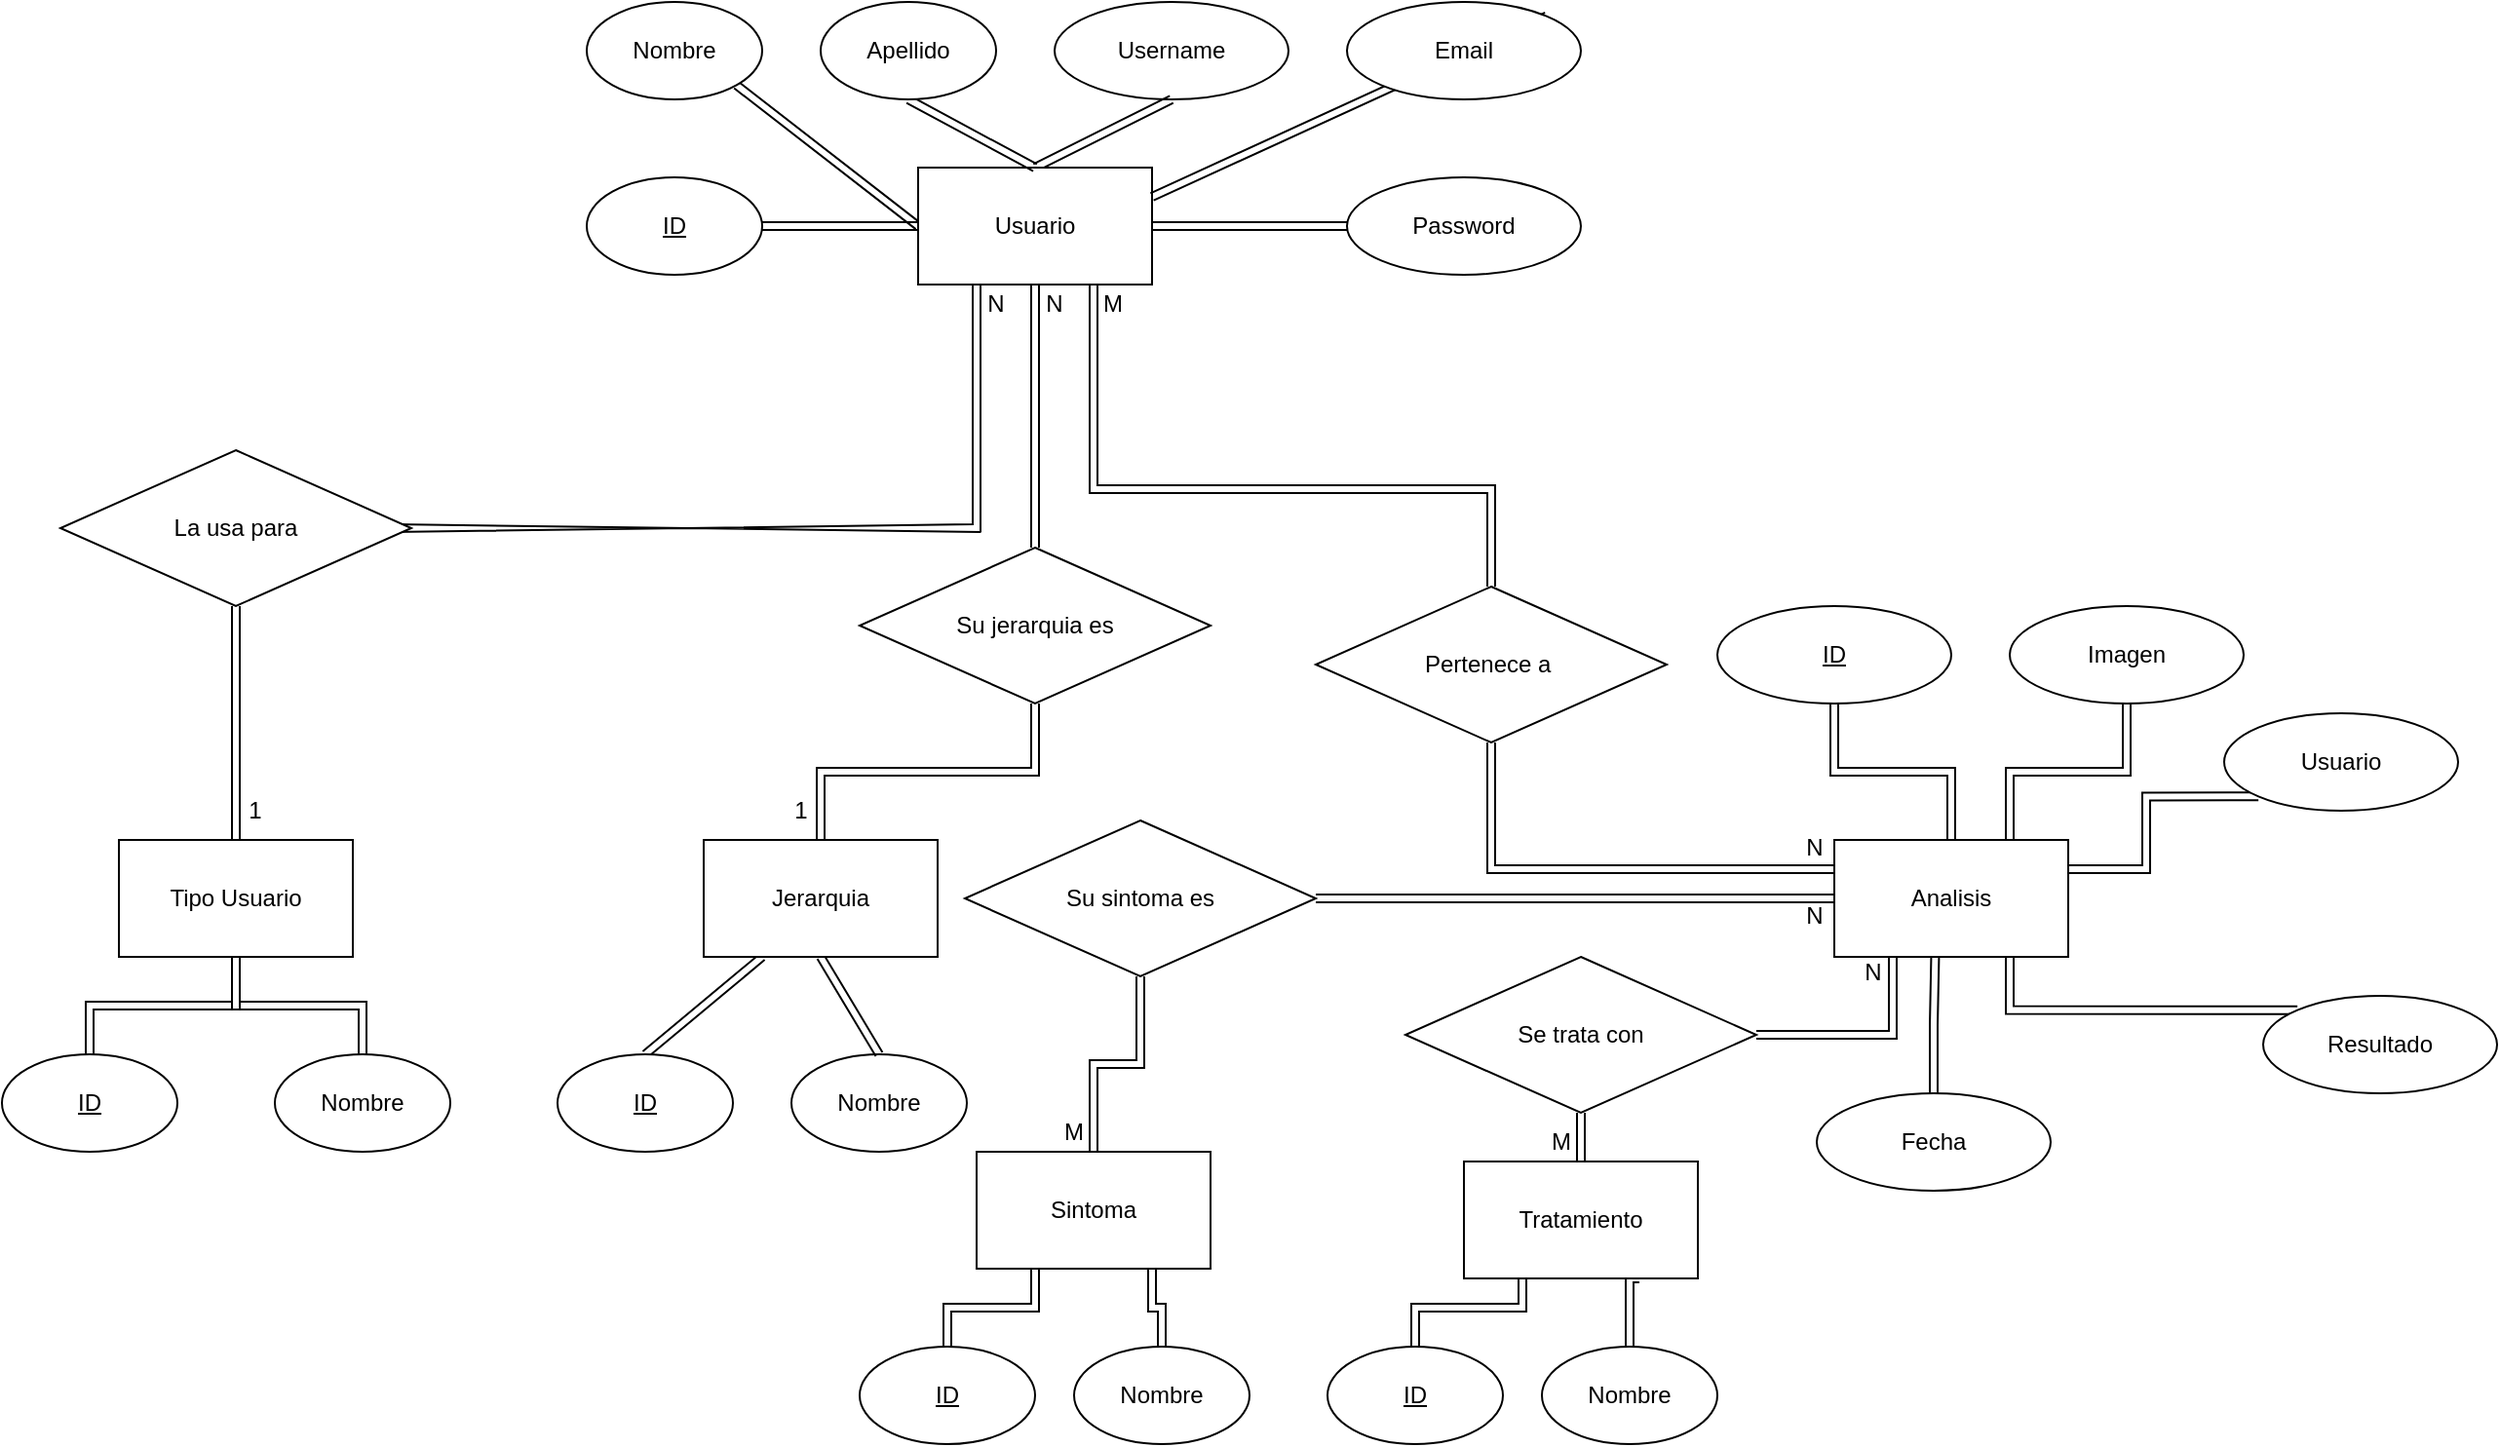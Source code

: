 <mxfile version="24.7.6">
  <diagram id="C5RBs43oDa-KdzZeNtuy" name="Page-1">
    <mxGraphModel dx="2514" dy="918" grid="1" gridSize="10" guides="1" tooltips="1" connect="1" arrows="1" fold="1" page="1" pageScale="1" pageWidth="827" pageHeight="1169" math="0" shadow="0">
      <root>
        <mxCell id="WIyWlLk6GJQsqaUBKTNV-0" />
        <mxCell id="WIyWlLk6GJQsqaUBKTNV-1" parent="WIyWlLk6GJQsqaUBKTNV-0" />
        <mxCell id="DGUVQP3vxUFLmqlnk7Kc-13" style="edgeStyle=none;rounded=0;orthogonalLoop=1;jettySize=auto;html=1;exitX=1;exitY=1;exitDx=0;exitDy=0;entryX=0;entryY=0.5;entryDx=0;entryDy=0;shape=link;strokeColor=default;" parent="WIyWlLk6GJQsqaUBKTNV-1" source="Z3A2DweLcwm7mIKLp8iE-2" target="DGUVQP3vxUFLmqlnk7Kc-0" edge="1">
          <mxGeometry relative="1" as="geometry" />
        </mxCell>
        <mxCell id="Z3A2DweLcwm7mIKLp8iE-2" value="Nombre" style="ellipse;whiteSpace=wrap;html=1;" parent="WIyWlLk6GJQsqaUBKTNV-1" vertex="1">
          <mxGeometry x="40" y="100" width="90" height="50" as="geometry" />
        </mxCell>
        <mxCell id="Z3A2DweLcwm7mIKLp8iE-3" value="Nombre" style="ellipse;whiteSpace=wrap;html=1;" parent="WIyWlLk6GJQsqaUBKTNV-1" vertex="1">
          <mxGeometry x="145" y="640" width="90" height="50" as="geometry" />
        </mxCell>
        <mxCell id="Z3A2DweLcwm7mIKLp8iE-4" value="Username" style="ellipse;whiteSpace=wrap;html=1;" parent="WIyWlLk6GJQsqaUBKTNV-1" vertex="1">
          <mxGeometry x="280" y="100" width="120" height="50" as="geometry" />
        </mxCell>
        <mxCell id="DGUVQP3vxUFLmqlnk7Kc-7" style="rounded=0;orthogonalLoop=1;jettySize=auto;html=1;exitX=0.5;exitY=0;exitDx=0;exitDy=0;entryX=0.5;entryY=1;entryDx=0;entryDy=0;shape=link;" parent="WIyWlLk6GJQsqaUBKTNV-1" source="DGUVQP3vxUFLmqlnk7Kc-0" target="Z3A2DweLcwm7mIKLp8iE-4" edge="1">
          <mxGeometry relative="1" as="geometry" />
        </mxCell>
        <mxCell id="DGUVQP3vxUFLmqlnk7Kc-10" style="edgeStyle=none;rounded=0;orthogonalLoop=1;jettySize=auto;html=1;exitX=1;exitY=0.5;exitDx=0;exitDy=0;entryX=0;entryY=0.5;entryDx=0;entryDy=0;shape=link;" parent="WIyWlLk6GJQsqaUBKTNV-1" source="DGUVQP3vxUFLmqlnk7Kc-0" target="DGUVQP3vxUFLmqlnk7Kc-5" edge="1">
          <mxGeometry relative="1" as="geometry" />
        </mxCell>
        <mxCell id="DGUVQP3vxUFLmqlnk7Kc-23" style="edgeStyle=orthogonalEdgeStyle;rounded=0;orthogonalLoop=1;jettySize=auto;html=1;exitX=0.5;exitY=1;exitDx=0;exitDy=0;entryX=0.5;entryY=0;entryDx=0;entryDy=0;shape=link;" parent="WIyWlLk6GJQsqaUBKTNV-1" source="DGUVQP3vxUFLmqlnk7Kc-0" target="DGUVQP3vxUFLmqlnk7Kc-22" edge="1">
          <mxGeometry relative="1" as="geometry" />
        </mxCell>
        <mxCell id="AHa5IH6jf7pjy7pJhFZH-3" style="edgeStyle=orthogonalEdgeStyle;rounded=0;orthogonalLoop=1;jettySize=auto;html=1;exitX=0.25;exitY=1;exitDx=0;exitDy=0;shape=link;" parent="WIyWlLk6GJQsqaUBKTNV-1" source="DGUVQP3vxUFLmqlnk7Kc-0" edge="1">
          <mxGeometry relative="1" as="geometry">
            <mxPoint x="-60" y="370" as="targetPoint" />
            <Array as="points">
              <mxPoint x="240" y="370" />
              <mxPoint x="-130" y="370" />
            </Array>
          </mxGeometry>
        </mxCell>
        <mxCell id="AHa5IH6jf7pjy7pJhFZH-27" style="edgeStyle=orthogonalEdgeStyle;rounded=0;orthogonalLoop=1;jettySize=auto;html=1;exitX=0.75;exitY=1;exitDx=0;exitDy=0;entryX=0.5;entryY=0;entryDx=0;entryDy=0;shape=link;" parent="WIyWlLk6GJQsqaUBKTNV-1" source="DGUVQP3vxUFLmqlnk7Kc-0" target="AHa5IH6jf7pjy7pJhFZH-25" edge="1">
          <mxGeometry relative="1" as="geometry">
            <Array as="points">
              <mxPoint x="300" y="350" />
              <mxPoint x="504" y="350" />
            </Array>
          </mxGeometry>
        </mxCell>
        <mxCell id="DGUVQP3vxUFLmqlnk7Kc-0" value="Usuario" style="rounded=0;whiteSpace=wrap;html=1;" parent="WIyWlLk6GJQsqaUBKTNV-1" vertex="1">
          <mxGeometry x="210" y="185" width="120" height="60" as="geometry" />
        </mxCell>
        <mxCell id="DGUVQP3vxUFLmqlnk7Kc-15" style="edgeStyle=none;rounded=0;orthogonalLoop=1;jettySize=auto;html=1;exitX=1;exitY=0.5;exitDx=0;exitDy=0;entryX=0;entryY=0.5;entryDx=0;entryDy=0;shape=link;" parent="WIyWlLk6GJQsqaUBKTNV-1" source="DGUVQP3vxUFLmqlnk7Kc-1" target="DGUVQP3vxUFLmqlnk7Kc-0" edge="1">
          <mxGeometry relative="1" as="geometry" />
        </mxCell>
        <mxCell id="DGUVQP3vxUFLmqlnk7Kc-1" value="&lt;u&gt;ID&lt;/u&gt;" style="ellipse;whiteSpace=wrap;html=1;" parent="WIyWlLk6GJQsqaUBKTNV-1" vertex="1">
          <mxGeometry x="40" y="190" width="90" height="50" as="geometry" />
        </mxCell>
        <mxCell id="DGUVQP3vxUFLmqlnk7Kc-16" style="edgeStyle=none;rounded=0;orthogonalLoop=1;jettySize=auto;html=1;exitX=1;exitY=0;exitDx=0;exitDy=0;entryX=1;entryY=0.25;entryDx=0;entryDy=0;shape=link;" parent="WIyWlLk6GJQsqaUBKTNV-1" source="DGUVQP3vxUFLmqlnk7Kc-4" target="DGUVQP3vxUFLmqlnk7Kc-0" edge="1">
          <mxGeometry relative="1" as="geometry" />
        </mxCell>
        <mxCell id="DGUVQP3vxUFLmqlnk7Kc-4" value="Email" style="ellipse;whiteSpace=wrap;html=1;" parent="WIyWlLk6GJQsqaUBKTNV-1" vertex="1">
          <mxGeometry x="430" y="100" width="120" height="50" as="geometry" />
        </mxCell>
        <mxCell id="DGUVQP3vxUFLmqlnk7Kc-5" value="Password" style="ellipse;whiteSpace=wrap;html=1;" parent="WIyWlLk6GJQsqaUBKTNV-1" vertex="1">
          <mxGeometry x="430" y="190" width="120" height="50" as="geometry" />
        </mxCell>
        <mxCell id="DGUVQP3vxUFLmqlnk7Kc-20" style="edgeStyle=none;rounded=0;orthogonalLoop=1;jettySize=auto;html=1;exitX=0.25;exitY=1;exitDx=0;exitDy=0;entryX=0.5;entryY=0;entryDx=0;entryDy=0;shape=link;" parent="WIyWlLk6GJQsqaUBKTNV-1" source="DGUVQP3vxUFLmqlnk7Kc-17" target="DGUVQP3vxUFLmqlnk7Kc-18" edge="1">
          <mxGeometry relative="1" as="geometry" />
        </mxCell>
        <mxCell id="DGUVQP3vxUFLmqlnk7Kc-21" style="edgeStyle=none;rounded=0;orthogonalLoop=1;jettySize=auto;html=1;exitX=0.5;exitY=1;exitDx=0;exitDy=0;entryX=0.5;entryY=0;entryDx=0;entryDy=0;shape=link;" parent="WIyWlLk6GJQsqaUBKTNV-1" source="DGUVQP3vxUFLmqlnk7Kc-17" target="Z3A2DweLcwm7mIKLp8iE-3" edge="1">
          <mxGeometry relative="1" as="geometry" />
        </mxCell>
        <mxCell id="DGUVQP3vxUFLmqlnk7Kc-17" value="Jerarquia" style="rounded=0;whiteSpace=wrap;html=1;" parent="WIyWlLk6GJQsqaUBKTNV-1" vertex="1">
          <mxGeometry x="100" y="530" width="120" height="60" as="geometry" />
        </mxCell>
        <mxCell id="DGUVQP3vxUFLmqlnk7Kc-18" value="&lt;u&gt;ID&lt;/u&gt;" style="ellipse;whiteSpace=wrap;html=1;" parent="WIyWlLk6GJQsqaUBKTNV-1" vertex="1">
          <mxGeometry x="25" y="640" width="90" height="50" as="geometry" />
        </mxCell>
        <mxCell id="DGUVQP3vxUFLmqlnk7Kc-33" style="edgeStyle=none;rounded=0;orthogonalLoop=1;jettySize=auto;html=1;exitX=0.5;exitY=1;exitDx=0;exitDy=0;entryX=0.5;entryY=0;entryDx=0;entryDy=0;shape=link;" parent="WIyWlLk6GJQsqaUBKTNV-1" source="DGUVQP3vxUFLmqlnk7Kc-19" target="DGUVQP3vxUFLmqlnk7Kc-0" edge="1">
          <mxGeometry relative="1" as="geometry" />
        </mxCell>
        <mxCell id="DGUVQP3vxUFLmqlnk7Kc-19" value="Apellido" style="ellipse;whiteSpace=wrap;html=1;" parent="WIyWlLk6GJQsqaUBKTNV-1" vertex="1">
          <mxGeometry x="160" y="100" width="90" height="50" as="geometry" />
        </mxCell>
        <mxCell id="DGUVQP3vxUFLmqlnk7Kc-31" style="edgeStyle=orthogonalEdgeStyle;rounded=0;orthogonalLoop=1;jettySize=auto;html=1;exitX=0.5;exitY=1;exitDx=0;exitDy=0;entryX=0.5;entryY=0;entryDx=0;entryDy=0;shape=link;" parent="WIyWlLk6GJQsqaUBKTNV-1" source="DGUVQP3vxUFLmqlnk7Kc-22" target="DGUVQP3vxUFLmqlnk7Kc-17" edge="1">
          <mxGeometry relative="1" as="geometry" />
        </mxCell>
        <mxCell id="DGUVQP3vxUFLmqlnk7Kc-22" value="Su jerarquia es" style="rhombus;whiteSpace=wrap;html=1;" parent="WIyWlLk6GJQsqaUBKTNV-1" vertex="1">
          <mxGeometry x="180" y="380" width="180" height="80" as="geometry" />
        </mxCell>
        <mxCell id="DGUVQP3vxUFLmqlnk7Kc-25" value="N" style="text;html=1;align=center;verticalAlign=middle;whiteSpace=wrap;rounded=0;" parent="WIyWlLk6GJQsqaUBKTNV-1" vertex="1">
          <mxGeometry x="270" y="240" width="20" height="30" as="geometry" />
        </mxCell>
        <mxCell id="DGUVQP3vxUFLmqlnk7Kc-32" value="1" style="text;html=1;align=center;verticalAlign=middle;whiteSpace=wrap;rounded=0;" parent="WIyWlLk6GJQsqaUBKTNV-1" vertex="1">
          <mxGeometry x="140" y="500" width="20" height="30" as="geometry" />
        </mxCell>
        <mxCell id="AHa5IH6jf7pjy7pJhFZH-6" style="edgeStyle=orthogonalEdgeStyle;rounded=0;orthogonalLoop=1;jettySize=auto;html=1;exitX=0.5;exitY=1;exitDx=0;exitDy=0;entryX=0.5;entryY=0;entryDx=0;entryDy=0;shape=link;" parent="WIyWlLk6GJQsqaUBKTNV-1" source="AHa5IH6jf7pjy7pJhFZH-0" target="AHa5IH6jf7pjy7pJhFZH-2" edge="1">
          <mxGeometry relative="1" as="geometry" />
        </mxCell>
        <mxCell id="AHa5IH6jf7pjy7pJhFZH-7" style="edgeStyle=orthogonalEdgeStyle;rounded=0;orthogonalLoop=1;jettySize=auto;html=1;exitX=0.5;exitY=1;exitDx=0;exitDy=0;entryX=0.5;entryY=0;entryDx=0;entryDy=0;shape=link;" parent="WIyWlLk6GJQsqaUBKTNV-1" source="AHa5IH6jf7pjy7pJhFZH-0" target="AHa5IH6jf7pjy7pJhFZH-1" edge="1">
          <mxGeometry relative="1" as="geometry" />
        </mxCell>
        <mxCell id="AHa5IH6jf7pjy7pJhFZH-0" value="Tipo Usuario" style="rounded=0;whiteSpace=wrap;html=1;" parent="WIyWlLk6GJQsqaUBKTNV-1" vertex="1">
          <mxGeometry x="-200" y="530" width="120" height="60" as="geometry" />
        </mxCell>
        <mxCell id="AHa5IH6jf7pjy7pJhFZH-1" value="&lt;u&gt;ID&lt;/u&gt;" style="ellipse;whiteSpace=wrap;html=1;" parent="WIyWlLk6GJQsqaUBKTNV-1" vertex="1">
          <mxGeometry x="-260" y="640" width="90" height="50" as="geometry" />
        </mxCell>
        <mxCell id="AHa5IH6jf7pjy7pJhFZH-2" value="Nombre" style="ellipse;whiteSpace=wrap;html=1;" parent="WIyWlLk6GJQsqaUBKTNV-1" vertex="1">
          <mxGeometry x="-120" y="640" width="90" height="50" as="geometry" />
        </mxCell>
        <mxCell id="AHa5IH6jf7pjy7pJhFZH-5" style="edgeStyle=orthogonalEdgeStyle;rounded=0;orthogonalLoop=1;jettySize=auto;html=1;exitX=0.5;exitY=1;exitDx=0;exitDy=0;shape=link;" parent="WIyWlLk6GJQsqaUBKTNV-1" source="AHa5IH6jf7pjy7pJhFZH-4" target="AHa5IH6jf7pjy7pJhFZH-0" edge="1">
          <mxGeometry relative="1" as="geometry" />
        </mxCell>
        <mxCell id="AHa5IH6jf7pjy7pJhFZH-4" value="La usa para" style="rhombus;whiteSpace=wrap;html=1;" parent="WIyWlLk6GJQsqaUBKTNV-1" vertex="1">
          <mxGeometry x="-230" y="330" width="180" height="80" as="geometry" />
        </mxCell>
        <mxCell id="AHa5IH6jf7pjy7pJhFZH-8" value="N" style="text;html=1;align=center;verticalAlign=middle;whiteSpace=wrap;rounded=0;" parent="WIyWlLk6GJQsqaUBKTNV-1" vertex="1">
          <mxGeometry x="240" y="240" width="20" height="30" as="geometry" />
        </mxCell>
        <mxCell id="AHa5IH6jf7pjy7pJhFZH-9" value="1" style="text;html=1;align=center;verticalAlign=middle;whiteSpace=wrap;rounded=0;" parent="WIyWlLk6GJQsqaUBKTNV-1" vertex="1">
          <mxGeometry x="-140" y="500" width="20" height="30" as="geometry" />
        </mxCell>
        <mxCell id="AHa5IH6jf7pjy7pJhFZH-39" style="edgeStyle=orthogonalEdgeStyle;rounded=0;orthogonalLoop=1;jettySize=auto;html=1;exitX=0;exitY=0.5;exitDx=0;exitDy=0;shape=link;entryX=1;entryY=0.5;entryDx=0;entryDy=0;" parent="WIyWlLk6GJQsqaUBKTNV-1" source="AHa5IH6jf7pjy7pJhFZH-10" target="AHa5IH6jf7pjy7pJhFZH-40" edge="1">
          <mxGeometry relative="1" as="geometry">
            <mxPoint x="480" y="560" as="targetPoint" />
          </mxGeometry>
        </mxCell>
        <mxCell id="AHa5IH6jf7pjy7pJhFZH-10" value="Analisis" style="rounded=0;whiteSpace=wrap;html=1;" parent="WIyWlLk6GJQsqaUBKTNV-1" vertex="1">
          <mxGeometry x="680" y="530" width="120" height="60" as="geometry" />
        </mxCell>
        <mxCell id="AHa5IH6jf7pjy7pJhFZH-18" style="edgeStyle=orthogonalEdgeStyle;rounded=0;orthogonalLoop=1;jettySize=auto;html=1;exitX=0.5;exitY=1;exitDx=0;exitDy=0;shape=link;" parent="WIyWlLk6GJQsqaUBKTNV-1" source="AHa5IH6jf7pjy7pJhFZH-11" target="AHa5IH6jf7pjy7pJhFZH-10" edge="1">
          <mxGeometry relative="1" as="geometry" />
        </mxCell>
        <mxCell id="AHa5IH6jf7pjy7pJhFZH-11" value="&lt;u&gt;ID&lt;/u&gt;" style="ellipse;whiteSpace=wrap;html=1;" parent="WIyWlLk6GJQsqaUBKTNV-1" vertex="1">
          <mxGeometry x="620" y="410" width="120" height="50" as="geometry" />
        </mxCell>
        <mxCell id="AHa5IH6jf7pjy7pJhFZH-19" style="edgeStyle=orthogonalEdgeStyle;rounded=0;orthogonalLoop=1;jettySize=auto;html=1;exitX=0.5;exitY=1;exitDx=0;exitDy=0;entryX=0.75;entryY=0;entryDx=0;entryDy=0;shape=link;" parent="WIyWlLk6GJQsqaUBKTNV-1" source="AHa5IH6jf7pjy7pJhFZH-12" target="AHa5IH6jf7pjy7pJhFZH-10" edge="1">
          <mxGeometry relative="1" as="geometry" />
        </mxCell>
        <mxCell id="AHa5IH6jf7pjy7pJhFZH-12" value="Imagen" style="ellipse;whiteSpace=wrap;html=1;" parent="WIyWlLk6GJQsqaUBKTNV-1" vertex="1">
          <mxGeometry x="770" y="410" width="120" height="50" as="geometry" />
        </mxCell>
        <mxCell id="AHa5IH6jf7pjy7pJhFZH-20" style="edgeStyle=orthogonalEdgeStyle;rounded=0;orthogonalLoop=1;jettySize=auto;html=1;exitX=0;exitY=1;exitDx=0;exitDy=0;entryX=1;entryY=0.25;entryDx=0;entryDy=0;shape=link;" parent="WIyWlLk6GJQsqaUBKTNV-1" source="AHa5IH6jf7pjy7pJhFZH-13" target="AHa5IH6jf7pjy7pJhFZH-10" edge="1">
          <mxGeometry relative="1" as="geometry" />
        </mxCell>
        <mxCell id="AHa5IH6jf7pjy7pJhFZH-13" value="Usuario" style="ellipse;whiteSpace=wrap;html=1;" parent="WIyWlLk6GJQsqaUBKTNV-1" vertex="1">
          <mxGeometry x="880" y="465" width="120" height="50" as="geometry" />
        </mxCell>
        <mxCell id="AHa5IH6jf7pjy7pJhFZH-23" style="edgeStyle=orthogonalEdgeStyle;rounded=0;orthogonalLoop=1;jettySize=auto;html=1;exitX=0;exitY=0;exitDx=0;exitDy=0;entryX=0.75;entryY=1;entryDx=0;entryDy=0;shape=link;" parent="WIyWlLk6GJQsqaUBKTNV-1" source="AHa5IH6jf7pjy7pJhFZH-14" target="AHa5IH6jf7pjy7pJhFZH-10" edge="1">
          <mxGeometry relative="1" as="geometry" />
        </mxCell>
        <mxCell id="AHa5IH6jf7pjy7pJhFZH-14" value="Resultado" style="ellipse;whiteSpace=wrap;html=1;" parent="WIyWlLk6GJQsqaUBKTNV-1" vertex="1">
          <mxGeometry x="900" y="610" width="120" height="50" as="geometry" />
        </mxCell>
        <mxCell id="AHa5IH6jf7pjy7pJhFZH-15" value="Fecha" style="ellipse;whiteSpace=wrap;html=1;" parent="WIyWlLk6GJQsqaUBKTNV-1" vertex="1">
          <mxGeometry x="671" y="660" width="120" height="50" as="geometry" />
        </mxCell>
        <mxCell id="AHa5IH6jf7pjy7pJhFZH-24" style="edgeStyle=orthogonalEdgeStyle;rounded=0;orthogonalLoop=1;jettySize=auto;html=1;exitX=0.5;exitY=0;exitDx=0;exitDy=0;entryX=0.431;entryY=0.993;entryDx=0;entryDy=0;entryPerimeter=0;shape=link;" parent="WIyWlLk6GJQsqaUBKTNV-1" source="AHa5IH6jf7pjy7pJhFZH-15" target="AHa5IH6jf7pjy7pJhFZH-10" edge="1">
          <mxGeometry relative="1" as="geometry" />
        </mxCell>
        <mxCell id="AHa5IH6jf7pjy7pJhFZH-26" style="edgeStyle=orthogonalEdgeStyle;rounded=0;orthogonalLoop=1;jettySize=auto;html=1;exitX=0.5;exitY=1;exitDx=0;exitDy=0;entryX=0;entryY=0.25;entryDx=0;entryDy=0;shape=link;" parent="WIyWlLk6GJQsqaUBKTNV-1" source="AHa5IH6jf7pjy7pJhFZH-25" target="AHa5IH6jf7pjy7pJhFZH-10" edge="1">
          <mxGeometry relative="1" as="geometry" />
        </mxCell>
        <mxCell id="AHa5IH6jf7pjy7pJhFZH-25" value="Pertenece a&amp;nbsp;" style="rhombus;whiteSpace=wrap;html=1;" parent="WIyWlLk6GJQsqaUBKTNV-1" vertex="1">
          <mxGeometry x="414" y="400" width="180" height="80" as="geometry" />
        </mxCell>
        <mxCell id="AHa5IH6jf7pjy7pJhFZH-28" value="N" style="text;html=1;align=center;verticalAlign=middle;whiteSpace=wrap;rounded=0;" parent="WIyWlLk6GJQsqaUBKTNV-1" vertex="1">
          <mxGeometry x="660" y="524" width="20" height="20" as="geometry" />
        </mxCell>
        <mxCell id="AHa5IH6jf7pjy7pJhFZH-31" value="M" style="text;html=1;align=center;verticalAlign=middle;whiteSpace=wrap;rounded=0;" parent="WIyWlLk6GJQsqaUBKTNV-1" vertex="1">
          <mxGeometry x="300" y="245" width="20" height="20" as="geometry" />
        </mxCell>
        <mxCell id="AHa5IH6jf7pjy7pJhFZH-37" style="edgeStyle=orthogonalEdgeStyle;rounded=0;orthogonalLoop=1;jettySize=auto;html=1;exitX=0.75;exitY=1;exitDx=0;exitDy=0;entryX=0.5;entryY=0;entryDx=0;entryDy=0;shape=link;" parent="WIyWlLk6GJQsqaUBKTNV-1" source="AHa5IH6jf7pjy7pJhFZH-34" target="AHa5IH6jf7pjy7pJhFZH-36" edge="1">
          <mxGeometry relative="1" as="geometry">
            <mxPoint x="364" y="800.0" as="targetPoint" />
          </mxGeometry>
        </mxCell>
        <mxCell id="AHa5IH6jf7pjy7pJhFZH-38" style="edgeStyle=orthogonalEdgeStyle;rounded=0;orthogonalLoop=1;jettySize=auto;html=1;exitX=0.25;exitY=1;exitDx=0;exitDy=0;entryX=0.5;entryY=0;entryDx=0;entryDy=0;shape=link;" parent="WIyWlLk6GJQsqaUBKTNV-1" source="AHa5IH6jf7pjy7pJhFZH-34" target="AHa5IH6jf7pjy7pJhFZH-35" edge="1">
          <mxGeometry relative="1" as="geometry">
            <mxPoint x="265" y="805.0" as="targetPoint" />
          </mxGeometry>
        </mxCell>
        <mxCell id="AHa5IH6jf7pjy7pJhFZH-34" value="Sintoma" style="rounded=0;whiteSpace=wrap;html=1;" parent="WIyWlLk6GJQsqaUBKTNV-1" vertex="1">
          <mxGeometry x="240" y="690" width="120" height="60" as="geometry" />
        </mxCell>
        <mxCell id="AHa5IH6jf7pjy7pJhFZH-35" value="&lt;u&gt;ID&lt;/u&gt;" style="ellipse;whiteSpace=wrap;html=1;" parent="WIyWlLk6GJQsqaUBKTNV-1" vertex="1">
          <mxGeometry x="180" y="790" width="90" height="50" as="geometry" />
        </mxCell>
        <mxCell id="AHa5IH6jf7pjy7pJhFZH-36" value="Nombre" style="ellipse;whiteSpace=wrap;html=1;" parent="WIyWlLk6GJQsqaUBKTNV-1" vertex="1">
          <mxGeometry x="290" y="790" width="90" height="50" as="geometry" />
        </mxCell>
        <mxCell id="AHa5IH6jf7pjy7pJhFZH-41" style="edgeStyle=orthogonalEdgeStyle;rounded=0;orthogonalLoop=1;jettySize=auto;html=1;exitX=0.5;exitY=1;exitDx=0;exitDy=0;entryX=0.5;entryY=0;entryDx=0;entryDy=0;shape=link;" parent="WIyWlLk6GJQsqaUBKTNV-1" source="AHa5IH6jf7pjy7pJhFZH-40" target="AHa5IH6jf7pjy7pJhFZH-34" edge="1">
          <mxGeometry relative="1" as="geometry" />
        </mxCell>
        <mxCell id="AHa5IH6jf7pjy7pJhFZH-40" value="Su sintoma es" style="rhombus;whiteSpace=wrap;html=1;" parent="WIyWlLk6GJQsqaUBKTNV-1" vertex="1">
          <mxGeometry x="234" y="520" width="180" height="80" as="geometry" />
        </mxCell>
        <mxCell id="AHa5IH6jf7pjy7pJhFZH-42" value="N" style="text;html=1;align=center;verticalAlign=middle;whiteSpace=wrap;rounded=0;" parent="WIyWlLk6GJQsqaUBKTNV-1" vertex="1">
          <mxGeometry x="660" y="561" width="20" height="15" as="geometry" />
        </mxCell>
        <mxCell id="AHa5IH6jf7pjy7pJhFZH-43" value="M" style="text;html=1;align=center;verticalAlign=middle;whiteSpace=wrap;rounded=0;" parent="WIyWlLk6GJQsqaUBKTNV-1" vertex="1">
          <mxGeometry x="280" y="670" width="20" height="20" as="geometry" />
        </mxCell>
        <mxCell id="AHa5IH6jf7pjy7pJhFZH-51" style="edgeStyle=orthogonalEdgeStyle;rounded=0;orthogonalLoop=1;jettySize=auto;html=1;exitX=0.75;exitY=1;exitDx=0;exitDy=0;entryX=0.5;entryY=0;entryDx=0;entryDy=0;shape=link;" parent="WIyWlLk6GJQsqaUBKTNV-1" source="AHa5IH6jf7pjy7pJhFZH-48" target="AHa5IH6jf7pjy7pJhFZH-50" edge="1">
          <mxGeometry relative="1" as="geometry" />
        </mxCell>
        <mxCell id="AHa5IH6jf7pjy7pJhFZH-52" style="edgeStyle=orthogonalEdgeStyle;rounded=0;orthogonalLoop=1;jettySize=auto;html=1;exitX=0.25;exitY=1;exitDx=0;exitDy=0;entryX=0.5;entryY=0;entryDx=0;entryDy=0;shape=link;" parent="WIyWlLk6GJQsqaUBKTNV-1" source="AHa5IH6jf7pjy7pJhFZH-48" target="AHa5IH6jf7pjy7pJhFZH-49" edge="1">
          <mxGeometry relative="1" as="geometry">
            <Array as="points">
              <mxPoint x="520" y="770" />
              <mxPoint x="465" y="770" />
            </Array>
          </mxGeometry>
        </mxCell>
        <mxCell id="AHa5IH6jf7pjy7pJhFZH-48" value="Tratamiento" style="rounded=0;whiteSpace=wrap;html=1;" parent="WIyWlLk6GJQsqaUBKTNV-1" vertex="1">
          <mxGeometry x="490" y="695" width="120" height="60" as="geometry" />
        </mxCell>
        <mxCell id="AHa5IH6jf7pjy7pJhFZH-49" value="&lt;u&gt;ID&lt;/u&gt;" style="ellipse;whiteSpace=wrap;html=1;" parent="WIyWlLk6GJQsqaUBKTNV-1" vertex="1">
          <mxGeometry x="420" y="790" width="90" height="50" as="geometry" />
        </mxCell>
        <mxCell id="AHa5IH6jf7pjy7pJhFZH-50" value="Nombre" style="ellipse;whiteSpace=wrap;html=1;" parent="WIyWlLk6GJQsqaUBKTNV-1" vertex="1">
          <mxGeometry x="530" y="790" width="90" height="50" as="geometry" />
        </mxCell>
        <mxCell id="AHa5IH6jf7pjy7pJhFZH-54" style="edgeStyle=orthogonalEdgeStyle;rounded=0;orthogonalLoop=1;jettySize=auto;html=1;exitX=1;exitY=0.5;exitDx=0;exitDy=0;entryX=0.25;entryY=1;entryDx=0;entryDy=0;shape=link;" parent="WIyWlLk6GJQsqaUBKTNV-1" source="AHa5IH6jf7pjy7pJhFZH-53" target="AHa5IH6jf7pjy7pJhFZH-10" edge="1">
          <mxGeometry relative="1" as="geometry" />
        </mxCell>
        <mxCell id="AHa5IH6jf7pjy7pJhFZH-56" style="edgeStyle=orthogonalEdgeStyle;rounded=0;orthogonalLoop=1;jettySize=auto;html=1;exitX=0.5;exitY=1;exitDx=0;exitDy=0;entryX=0.5;entryY=0;entryDx=0;entryDy=0;shape=link;" parent="WIyWlLk6GJQsqaUBKTNV-1" source="AHa5IH6jf7pjy7pJhFZH-53" target="AHa5IH6jf7pjy7pJhFZH-48" edge="1">
          <mxGeometry relative="1" as="geometry" />
        </mxCell>
        <mxCell id="AHa5IH6jf7pjy7pJhFZH-53" value="Se trata con" style="rhombus;whiteSpace=wrap;html=1;" parent="WIyWlLk6GJQsqaUBKTNV-1" vertex="1">
          <mxGeometry x="460" y="590" width="180" height="80" as="geometry" />
        </mxCell>
        <mxCell id="AHa5IH6jf7pjy7pJhFZH-55" value="N" style="text;html=1;align=center;verticalAlign=middle;whiteSpace=wrap;rounded=0;" parent="WIyWlLk6GJQsqaUBKTNV-1" vertex="1">
          <mxGeometry x="690" y="590" width="20" height="15" as="geometry" />
        </mxCell>
        <mxCell id="AHa5IH6jf7pjy7pJhFZH-57" value="M" style="text;html=1;align=center;verticalAlign=middle;whiteSpace=wrap;rounded=0;" parent="WIyWlLk6GJQsqaUBKTNV-1" vertex="1">
          <mxGeometry x="530" y="675" width="20" height="20" as="geometry" />
        </mxCell>
      </root>
    </mxGraphModel>
  </diagram>
</mxfile>
